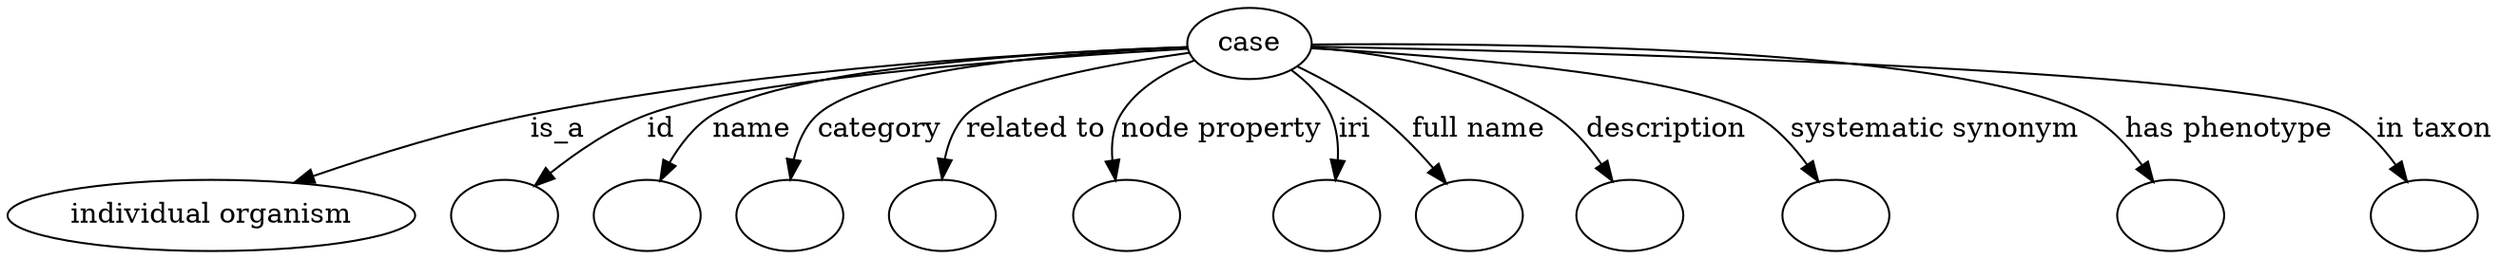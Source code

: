 digraph {
	graph [bb="0,0,1060.9,122"];
	node [label="\N"];
	case	 [height=0.5,
		label=case,
		pos="546.94,104",
		width=0.75];
	"individual organism"	 [height=0.5,
		pos="80.937,18",
		width=2.2482];
	case -> "individual organism"	 [label=is_a,
		lp="251.21,61",
		pos="e,122.72,33.574 519.92,102.56 466.04,99.307 341.62,89.909 239.38,68 202.99,60.201 163.03,47.561 132.34,36.942"];
	id	 [color=black,
		height=0.5,
		label="",
		pos="206.94,18",
		width=0.75];
	case -> id	 [color=black,
		label=id,
		lp="302.38,61",
		pos="e,225.78,31.309 520.07,101.41 464.18,95.804 337.2,81.954 296.05,68 274.22,60.598 251.59,47.829 234.6,37.048",
		style=solid];
	name	 [color=black,
		height=0.5,
		label="",
		pos="278.94,18",
		width=0.75];
	case -> name	 [color=black,
		label=name,
		lp="345.1,61",
		pos="e,290.83,34.173 519.9,101.58 469.32,96.71 362.5,84.759 329.62,68 317.4,61.773 306.26,51.553 297.55,41.971",
		style=solid];
	category	 [color=black,
		height=0.5,
		label="",
		pos="350.94,18",
		width=0.75];
	case -> category	 [color=black,
		label=category,
		lp="399.03,61",
		pos="e,355.1,35.818 520.02,101.3 477.42,96.545 397.01,85.507 374.74,68 367.46,62.277 362.29,53.783 358.67,45.413",
		style=solid];
	"related to"	 [color=black,
		height=0.5,
		label="",
		pos="422.94,18",
		width=0.75];
	case -> "related to"	 [color=black,
		label="related to",
		lp="461.17,61",
		pos="e,422.87,36.221 520.86,98.77 491.45,92.354 446.19,80.749 434.46,68 429.01,62.074 425.97,54.1 424.32,46.262",
		style=solid];
	"node property"	 [color=black,
		height=0.5,
		label="",
		pos="495.94,18",
		width=0.75];
	case -> "node property"	 [color=black,
		label="node property",
		lp="533.01,61",
		pos="e,490.87,36.104 523.74,94.607 512.53,88.749 500.17,80.01 493.79,68 490.31,61.427 489.39,53.656 489.72,46.224",
		style=solid];
	iri	 [color=black,
		height=0.5,
		label="",
		pos="567.94,18",
		width=0.75];
	case -> iri	 [color=black,
		label=iri,
		lp="585.16,61",
		pos="e,574.88,35.505 562.84,88.972 568.06,83.003 573.21,75.72 575.94,68 578.47,60.818 578.37,52.772 577.13,45.268",
		style=solid];
	"full name"	 [color=black,
		height=0.5,
		label="",
		pos="639.94,18",
		width=0.75];
	case -> "full name"	 [color=black,
		label="full name",
		lp="635.57,61",
		pos="e,626.89,34.048 565.84,91.126 574.96,84.592 585.87,76.295 594.94,68 603.78,59.915 612.76,50.279 620.35,41.635",
		style=solid];
	description	 [color=black,
		height=0.5,
		label="",
		pos="711.94,18",
		width=0.75];
	case -> description	 [color=black,
		label=description,
		lp="715.04,61",
		pos="e,700.41,34.562 573.68,100.09 598.98,95.471 637.23,86.012 665.94,68 676.6,61.308 686.37,51.505 694.13,42.348",
		style=solid];
	"systematic synonym"	 [color=black,
		height=0.5,
		label="",
		pos="793.94,18",
		width=0.75];
	case -> "systematic synonym"	 [color=black,
		label="systematic synonym",
		lp="824.9,61",
		pos="e,783.37,35.09 573.79,101.46 621.81,96.549 720.14,84.756 749.94,68 760.59,62.011 769.94,52.449 777.25,43.283",
		style=solid];
	"has phenotype"	 [color=black,
		height=0.5,
		label="",
		pos="930.94,18",
		width=0.75];
	case -> "has phenotype"	 [color=black,
		label="has phenotype",
		lp="944.18,61",
		pos="e,920.56,34.917 573.95,103.6 644.31,102.17 831.51,95.778 885.94,68 897.2,62.252 906.99,52.421 914.53,42.989",
		style=solid];
	"in taxon"	 [color=black,
		height=0.5,
		label="",
		pos="1033.9,18",
		width=0.75];
	case -> "in taxon"	 [color=black,
		label="in taxon",
		lp="1027.7,61",
		pos="e,1023.3,35.031 574.08,102.93 664.33,99.226 950.79,86.138 987.94,68 999.41,62.396 1009.4,52.587 1017.1,43.133",
		style=solid];
}
